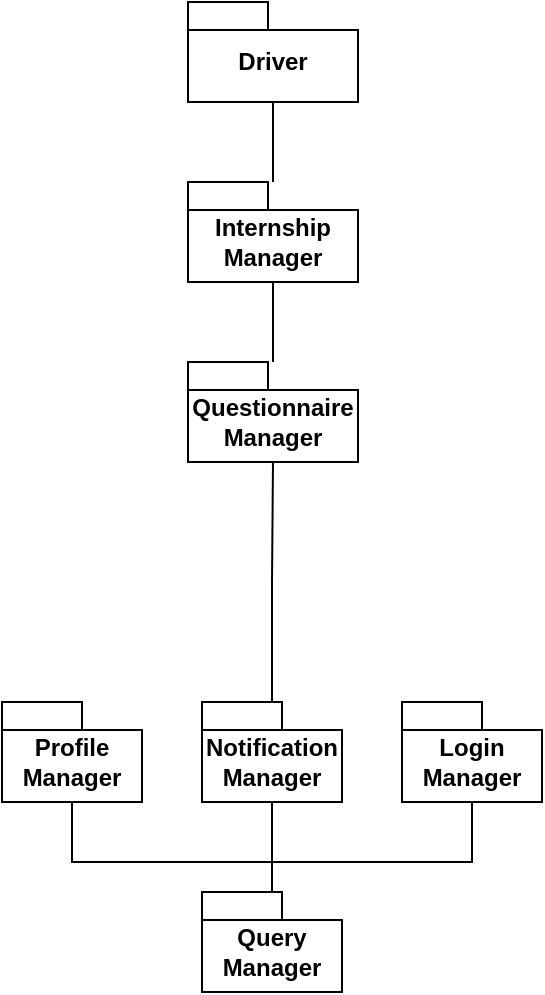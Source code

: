 <mxfile version="25.0.3">
  <diagram name="Page-1" id="igfpjx6QD9kQ4aq35Z2C">
    <mxGraphModel dx="1171" dy="712" grid="1" gridSize="10" guides="1" tooltips="1" connect="1" arrows="1" fold="1" page="1" pageScale="1" pageWidth="850" pageHeight="1100" math="0" shadow="0">
      <root>
        <mxCell id="0" />
        <mxCell id="1" parent="0" />
        <mxCell id="fHAlcju9ksSdynR4Cy6y-1" value="Login Manager" style="shape=folder;fontStyle=1;spacingTop=10;tabWidth=40;tabHeight=14;tabPosition=left;html=1;whiteSpace=wrap;" vertex="1" parent="1">
          <mxGeometry x="490" y="430" width="70" height="50" as="geometry" />
        </mxCell>
        <mxCell id="fHAlcju9ksSdynR4Cy6y-2" value="Query Manager" style="shape=folder;fontStyle=1;spacingTop=10;tabWidth=40;tabHeight=14;tabPosition=left;html=1;whiteSpace=wrap;" vertex="1" parent="1">
          <mxGeometry x="390" y="525" width="70" height="50" as="geometry" />
        </mxCell>
        <mxCell id="fHAlcju9ksSdynR4Cy6y-3" value="Questionnaire Manager" style="shape=folder;fontStyle=1;spacingTop=10;tabWidth=40;tabHeight=14;tabPosition=left;html=1;whiteSpace=wrap;" vertex="1" parent="1">
          <mxGeometry x="383" y="260" width="85" height="50" as="geometry" />
        </mxCell>
        <mxCell id="fHAlcju9ksSdynR4Cy6y-4" value="Profile Manager" style="shape=folder;fontStyle=1;spacingTop=10;tabWidth=40;tabHeight=14;tabPosition=left;html=1;whiteSpace=wrap;" vertex="1" parent="1">
          <mxGeometry x="290" y="430" width="70" height="50" as="geometry" />
        </mxCell>
        <mxCell id="fHAlcju9ksSdynR4Cy6y-5" value="Notification Manager" style="shape=folder;fontStyle=1;spacingTop=10;tabWidth=40;tabHeight=14;tabPosition=left;html=1;whiteSpace=wrap;" vertex="1" parent="1">
          <mxGeometry x="390" y="430" width="70" height="50" as="geometry" />
        </mxCell>
        <mxCell id="fHAlcju9ksSdynR4Cy6y-6" style="edgeStyle=orthogonalEdgeStyle;rounded=0;orthogonalLoop=1;jettySize=auto;html=1;entryX=0.5;entryY=1;entryDx=0;entryDy=0;entryPerimeter=0;endArrow=none;endFill=0;" edge="1" parent="1" source="fHAlcju9ksSdynR4Cy6y-2" target="fHAlcju9ksSdynR4Cy6y-4">
          <mxGeometry relative="1" as="geometry">
            <Array as="points">
              <mxPoint x="425" y="510" />
              <mxPoint x="325" y="510" />
            </Array>
          </mxGeometry>
        </mxCell>
        <mxCell id="fHAlcju9ksSdynR4Cy6y-7" style="edgeStyle=orthogonalEdgeStyle;rounded=0;orthogonalLoop=1;jettySize=auto;html=1;entryX=0.5;entryY=1;entryDx=0;entryDy=0;entryPerimeter=0;endArrow=none;endFill=0;" edge="1" parent="1" source="fHAlcju9ksSdynR4Cy6y-2" target="fHAlcju9ksSdynR4Cy6y-5">
          <mxGeometry relative="1" as="geometry" />
        </mxCell>
        <mxCell id="fHAlcju9ksSdynR4Cy6y-8" style="edgeStyle=orthogonalEdgeStyle;rounded=0;orthogonalLoop=1;jettySize=auto;html=1;entryX=0.5;entryY=1;entryDx=0;entryDy=0;entryPerimeter=0;endArrow=none;endFill=0;" edge="1" parent="1" source="fHAlcju9ksSdynR4Cy6y-2" target="fHAlcju9ksSdynR4Cy6y-1">
          <mxGeometry relative="1" as="geometry">
            <Array as="points">
              <mxPoint x="425" y="510" />
              <mxPoint x="525" y="510" />
            </Array>
          </mxGeometry>
        </mxCell>
        <mxCell id="fHAlcju9ksSdynR4Cy6y-9" style="edgeStyle=orthogonalEdgeStyle;rounded=0;orthogonalLoop=1;jettySize=auto;html=1;entryX=0.5;entryY=1;entryDx=0;entryDy=0;entryPerimeter=0;endArrow=none;endFill=0;" edge="1" parent="1" source="fHAlcju9ksSdynR4Cy6y-5" target="fHAlcju9ksSdynR4Cy6y-3">
          <mxGeometry relative="1" as="geometry" />
        </mxCell>
        <mxCell id="fHAlcju9ksSdynR4Cy6y-10" value="Internship Manager" style="shape=folder;fontStyle=1;spacingTop=10;tabWidth=40;tabHeight=14;tabPosition=left;html=1;whiteSpace=wrap;" vertex="1" parent="1">
          <mxGeometry x="383" y="170" width="85" height="50" as="geometry" />
        </mxCell>
        <mxCell id="fHAlcju9ksSdynR4Cy6y-11" style="edgeStyle=orthogonalEdgeStyle;rounded=0;orthogonalLoop=1;jettySize=auto;html=1;entryX=0.5;entryY=1;entryDx=0;entryDy=0;entryPerimeter=0;endArrow=none;endFill=0;" edge="1" parent="1" source="fHAlcju9ksSdynR4Cy6y-3" target="fHAlcju9ksSdynR4Cy6y-10">
          <mxGeometry relative="1" as="geometry" />
        </mxCell>
        <mxCell id="fHAlcju9ksSdynR4Cy6y-12" value="Driver" style="shape=folder;fontStyle=1;spacingTop=10;tabWidth=40;tabHeight=14;tabPosition=left;html=1;whiteSpace=wrap;" vertex="1" parent="1">
          <mxGeometry x="383" y="80" width="85" height="50" as="geometry" />
        </mxCell>
        <mxCell id="fHAlcju9ksSdynR4Cy6y-13" style="edgeStyle=orthogonalEdgeStyle;rounded=0;orthogonalLoop=1;jettySize=auto;html=1;entryX=0.5;entryY=1;entryDx=0;entryDy=0;entryPerimeter=0;endArrow=none;endFill=0;" edge="1" parent="1" source="fHAlcju9ksSdynR4Cy6y-10" target="fHAlcju9ksSdynR4Cy6y-12">
          <mxGeometry relative="1" as="geometry" />
        </mxCell>
      </root>
    </mxGraphModel>
  </diagram>
</mxfile>
